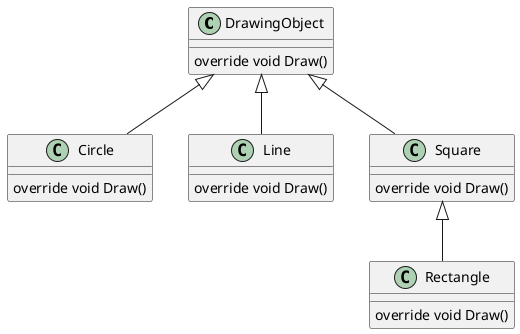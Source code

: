 @startuml
class DrawingObject
{
   override void Draw()
}
class Circle
{
   override void Draw()
}
class Line
{
   override void Draw()
}
class Square
{
    override void Draw()
}
class Rectangle
    {
        override void Draw()
    }

DrawingObject <|-- Circle
DrawingObject <|-- Line
DrawingObject <|-- Square
Square <|-- Rectangle
@enduml